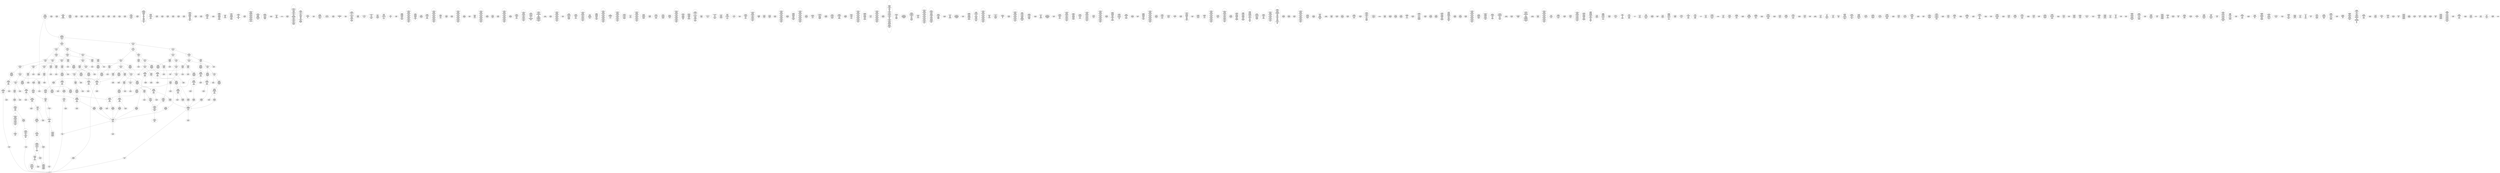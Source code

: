 /* Generated by GvGen v.1.0 (https://www.github.com/stricaud/gvgen) */

digraph G {
compound=true;
   node1 [label="[anywhere]"];
   node2 [label="# 0x0
PUSHX Data
PUSHX Data
MSTORE
PUSHX LogicData
CALLDATASIZE
LT
PUSHX Data
JUMPI
"];
   node3 [label="# 0xd
PUSHX Data
CALLDATALOAD
PUSHX BitData
SHR
PUSHX LogicData
GT
PUSHX Data
JUMPI
"];
   node4 [label="# 0x1e
PUSHX LogicData
GT
PUSHX Data
JUMPI
"];
   node5 [label="# 0x29
PUSHX LogicData
GT
PUSHX Data
JUMPI
"];
   node6 [label="# 0x34
PUSHX LogicData
EQ
PUSHX Data
JUMPI
"];
   node7 [label="# 0x3f
PUSHX LogicData
EQ
PUSHX Data
JUMPI
"];
   node8 [label="# 0x4a
PUSHX LogicData
EQ
PUSHX Data
JUMPI
"];
   node9 [label="# 0x55
PUSHX LogicData
EQ
PUSHX Data
JUMPI
"];
   node10 [label="# 0x60
PUSHX Data
REVERT
"];
   node11 [label="# 0x64
JUMPDEST
PUSHX LogicData
EQ
PUSHX Data
JUMPI
"];
   node12 [label="# 0x70
PUSHX LogicData
EQ
PUSHX Data
JUMPI
"];
   node13 [label="# 0x7b
PUSHX LogicData
EQ
PUSHX Data
JUMPI
"];
   node14 [label="# 0x86
PUSHX LogicData
EQ
PUSHX Data
JUMPI
"];
   node15 [label="# 0x91
PUSHX Data
REVERT
"];
   node16 [label="# 0x95
JUMPDEST
PUSHX LogicData
GT
PUSHX Data
JUMPI
"];
   node17 [label="# 0xa1
PUSHX LogicData
EQ
PUSHX Data
JUMPI
"];
   node18 [label="# 0xac
PUSHX LogicData
EQ
PUSHX Data
JUMPI
"];
   node19 [label="# 0xb7
PUSHX LogicData
EQ
PUSHX Data
JUMPI
"];
   node20 [label="# 0xc2
PUSHX LogicData
EQ
PUSHX Data
JUMPI
"];
   node21 [label="# 0xcd
PUSHX Data
REVERT
"];
   node22 [label="# 0xd1
JUMPDEST
PUSHX LogicData
EQ
PUSHX Data
JUMPI
"];
   node23 [label="# 0xdd
PUSHX LogicData
EQ
PUSHX Data
JUMPI
"];
   node24 [label="# 0xe8
PUSHX LogicData
EQ
PUSHX Data
JUMPI
"];
   node25 [label="# 0xf3
PUSHX Data
REVERT
"];
   node26 [label="# 0xf7
JUMPDEST
PUSHX LogicData
GT
PUSHX Data
JUMPI
"];
   node27 [label="# 0x103
PUSHX LogicData
GT
PUSHX Data
JUMPI
"];
   node28 [label="# 0x10e
PUSHX LogicData
EQ
PUSHX Data
JUMPI
"];
   node29 [label="# 0x119
PUSHX LogicData
EQ
PUSHX Data
JUMPI
"];
   node30 [label="# 0x124
PUSHX LogicData
EQ
PUSHX Data
JUMPI
"];
   node31 [label="# 0x12f
PUSHX LogicData
EQ
PUSHX Data
JUMPI
"];
   node32 [label="# 0x13a
PUSHX Data
REVERT
"];
   node33 [label="# 0x13e
JUMPDEST
PUSHX LogicData
EQ
PUSHX Data
JUMPI
"];
   node34 [label="# 0x14a
PUSHX LogicData
EQ
PUSHX Data
JUMPI
"];
   node35 [label="# 0x155
PUSHX LogicData
EQ
PUSHX Data
JUMPI
"];
   node36 [label="# 0x160
PUSHX Data
REVERT
"];
   node37 [label="# 0x164
JUMPDEST
PUSHX LogicData
GT
PUSHX Data
JUMPI
"];
   node38 [label="# 0x170
PUSHX LogicData
EQ
PUSHX Data
JUMPI
"];
   node39 [label="# 0x17b
PUSHX LogicData
EQ
PUSHX Data
JUMPI
"];
   node40 [label="# 0x186
PUSHX LogicData
EQ
PUSHX Data
JUMPI
"];
   node41 [label="# 0x191
PUSHX LogicData
EQ
PUSHX Data
JUMPI
"];
   node42 [label="# 0x19c
PUSHX Data
REVERT
"];
   node43 [label="# 0x1a0
JUMPDEST
PUSHX LogicData
EQ
PUSHX Data
JUMPI
"];
   node44 [label="# 0x1ab
PUSHX LogicData
EQ
PUSHX Data
JUMPI
"];
   node45 [label="# 0x1b6
PUSHX LogicData
EQ
PUSHX Data
JUMPI
"];
   node46 [label="# 0x1c1
JUMPDEST
PUSHX Data
REVERT
"];
   node47 [label="# 0x1c6
JUMPDEST
CALLVALUE
ISZERO
PUSHX Data
JUMPI
"];
   node48 [label="# 0x1ce
PUSHX Data
REVERT
"];
   node49 [label="# 0x1d2
JUMPDEST
PUSHX Data
PUSHX Data
CALLDATASIZE
PUSHX Data
PUSHX Data
JUMP
"];
   node50 [label="# 0x1e1
JUMPDEST
PUSHX Data
JUMP
"];
   node51 [label="# 0x1e6
JUMPDEST
STOP
"];
   node52 [label="# 0x1e8
JUMPDEST
CALLVALUE
ISZERO
PUSHX Data
JUMPI
"];
   node53 [label="# 0x1f0
PUSHX Data
REVERT
"];
   node54 [label="# 0x1f4
JUMPDEST
PUSHX Data
PUSHX Data
CALLDATASIZE
PUSHX Data
PUSHX Data
JUMP
"];
   node55 [label="# 0x203
JUMPDEST
PUSHX Data
JUMP
"];
   node56 [label="# 0x208
JUMPDEST
PUSHX MemData
MLOAD
ISZERO
ISZERO
MSTORE
PUSHX ArithData
ADD
"];
   node57 [label="# 0x214
JUMPDEST
PUSHX MemData
MLOAD
SUB
RETURN
"];
   node58 [label="# 0x21d
JUMPDEST
CALLVALUE
ISZERO
PUSHX Data
JUMPI
"];
   node59 [label="# 0x225
PUSHX Data
REVERT
"];
   node60 [label="# 0x229
JUMPDEST
PUSHX Data
PUSHX Data
JUMP
"];
   node61 [label="# 0x232
JUMPDEST
PUSHX MemData
MLOAD
PUSHX Data
PUSHX Data
JUMP
"];
   node62 [label="# 0x23f
JUMPDEST
CALLVALUE
ISZERO
PUSHX Data
JUMPI
"];
   node63 [label="# 0x247
PUSHX Data
REVERT
"];
   node64 [label="# 0x24b
JUMPDEST
PUSHX Data
PUSHX Data
CALLDATASIZE
PUSHX Data
PUSHX Data
JUMP
"];
   node65 [label="# 0x25a
JUMPDEST
PUSHX Data
JUMP
"];
   node66 [label="# 0x25f
JUMPDEST
PUSHX MemData
MLOAD
PUSHX BitData
AND
MSTORE
PUSHX ArithData
ADD
PUSHX Data
JUMP
"];
   node67 [label="# 0x284
JUMPDEST
CALLVALUE
ISZERO
PUSHX Data
JUMPI
"];
   node68 [label="# 0x28c
PUSHX Data
REVERT
"];
   node69 [label="# 0x290
JUMPDEST
PUSHX Data
PUSHX Data
CALLDATASIZE
PUSHX Data
PUSHX Data
JUMP
"];
   node70 [label="# 0x29f
JUMPDEST
PUSHX Data
JUMP
"];
   node71 [label="# 0x2a4
JUMPDEST
CALLVALUE
ISZERO
PUSHX Data
JUMPI
"];
   node72 [label="# 0x2ac
PUSHX Data
REVERT
"];
   node73 [label="# 0x2b0
JUMPDEST
PUSHX Data
PUSHX Data
CALLDATASIZE
PUSHX Data
PUSHX Data
JUMP
"];
   node74 [label="# 0x2bf
JUMPDEST
PUSHX Data
JUMP
"];
   node75 [label="# 0x2c4
JUMPDEST
CALLVALUE
ISZERO
PUSHX Data
JUMPI
"];
   node76 [label="# 0x2cc
PUSHX Data
REVERT
"];
   node77 [label="# 0x2d0
JUMPDEST
PUSHX Data
PUSHX Data
CALLDATASIZE
PUSHX Data
PUSHX Data
JUMP
"];
   node78 [label="# 0x2df
JUMPDEST
PUSHX Data
JUMP
"];
   node79 [label="# 0x2e4
JUMPDEST
CALLVALUE
ISZERO
PUSHX Data
JUMPI
"];
   node80 [label="# 0x2ec
PUSHX Data
REVERT
"];
   node81 [label="# 0x2f0
JUMPDEST
PUSHX Data
PUSHX Data
CALLDATASIZE
PUSHX Data
PUSHX Data
JUMP
"];
   node82 [label="# 0x2ff
JUMPDEST
PUSHX Data
JUMP
"];
   node83 [label="# 0x304
JUMPDEST
CALLVALUE
ISZERO
PUSHX Data
JUMPI
"];
   node84 [label="# 0x30c
PUSHX Data
REVERT
"];
   node85 [label="# 0x310
JUMPDEST
PUSHX Data
PUSHX Data
CALLDATASIZE
PUSHX Data
PUSHX Data
JUMP
"];
   node86 [label="# 0x31f
JUMPDEST
PUSHX Data
JUMP
"];
   node87 [label="# 0x324
JUMPDEST
CALLVALUE
ISZERO
PUSHX Data
JUMPI
"];
   node88 [label="# 0x32c
PUSHX Data
REVERT
"];
   node89 [label="# 0x330
JUMPDEST
PUSHX Data
PUSHX Data
CALLDATASIZE
PUSHX Data
PUSHX Data
JUMP
"];
   node90 [label="# 0x33f
JUMPDEST
PUSHX Data
JUMP
"];
   node91 [label="# 0x344
JUMPDEST
CALLVALUE
ISZERO
PUSHX Data
JUMPI
"];
   node92 [label="# 0x34c
PUSHX Data
REVERT
"];
   node93 [label="# 0x350
JUMPDEST
PUSHX Data
PUSHX Data
CALLDATASIZE
PUSHX Data
PUSHX Data
JUMP
"];
   node94 [label="# 0x35f
JUMPDEST
PUSHX Data
JUMP
"];
   node95 [label="# 0x364
JUMPDEST
PUSHX Data
PUSHX Data
CALLDATASIZE
PUSHX Data
PUSHX Data
JUMP
"];
   node96 [label="# 0x372
JUMPDEST
PUSHX Data
JUMP
"];
   node97 [label="# 0x377
JUMPDEST
CALLVALUE
ISZERO
PUSHX Data
JUMPI
"];
   node98 [label="# 0x37f
PUSHX Data
REVERT
"];
   node99 [label="# 0x383
JUMPDEST
PUSHX Data
PUSHX Data
CALLDATASIZE
PUSHX Data
PUSHX Data
JUMP
"];
   node100 [label="# 0x392
JUMPDEST
PUSHX Data
JUMP
"];
   node101 [label="# 0x397
JUMPDEST
PUSHX MemData
MLOAD
MSTORE
PUSHX ArithData
ADD
PUSHX Data
JUMP
"];
   node102 [label="# 0x3a5
JUMPDEST
CALLVALUE
ISZERO
PUSHX Data
JUMPI
"];
   node103 [label="# 0x3ad
PUSHX Data
REVERT
"];
   node104 [label="# 0x3b1
JUMPDEST
PUSHX Data
PUSHX Data
JUMP
"];
   node105 [label="# 0x3ba
JUMPDEST
CALLVALUE
ISZERO
PUSHX Data
JUMPI
"];
   node106 [label="# 0x3c2
PUSHX Data
REVERT
"];
   node107 [label="# 0x3c6
JUMPDEST
PUSHX Data
PUSHX Data
CALLDATASIZE
PUSHX Data
PUSHX Data
JUMP
"];
   node108 [label="# 0x3d5
JUMPDEST
PUSHX Data
JUMP
"];
   node109 [label="# 0x3da
JUMPDEST
CALLVALUE
ISZERO
PUSHX Data
JUMPI
"];
   node110 [label="# 0x3e2
PUSHX Data
REVERT
"];
   node111 [label="# 0x3e6
JUMPDEST
PUSHX StorData
SLOAD
PUSHX BitData
AND
PUSHX Data
JUMP
"];
   node112 [label="# 0x405
JUMPDEST
CALLVALUE
ISZERO
PUSHX Data
JUMPI
"];
   node113 [label="# 0x40d
PUSHX Data
REVERT
"];
   node114 [label="# 0x411
JUMPDEST
PUSHX Data
PUSHX Data
CALLDATASIZE
PUSHX Data
PUSHX Data
JUMP
"];
   node115 [label="# 0x420
JUMPDEST
PUSHX Data
PUSHX ArithData
MSTORE
PUSHX Data
MSTORE
PUSHX Data
SHA3
MLOAD
ADD
ADD
MLOAD
MSTORE
ADD
ADD
SHA3
MSTORE
MSTORE
MSTORE
SHA3
SLOAD
PUSHX ArithData
ADD
SLOAD
JUMP
"];
   node116 [label="# 0x45b
JUMPDEST
PUSHX Data
MLOAD
MSTORE
PUSHX ArithData
ADD
MSTORE
ADD
PUSHX Data
JUMP
"];
   node117 [label="# 0x470
JUMPDEST
CALLVALUE
ISZERO
PUSHX Data
JUMPI
"];
   node118 [label="# 0x478
PUSHX Data
REVERT
"];
   node119 [label="# 0x47c
JUMPDEST
PUSHX Data
PUSHX Data
CALLDATASIZE
PUSHX Data
PUSHX Data
JUMP
"];
   node120 [label="# 0x48b
JUMPDEST
PUSHX Data
JUMP
"];
   node121 [label="# 0x490
JUMPDEST
CALLVALUE
ISZERO
PUSHX Data
JUMPI
"];
   node122 [label="# 0x498
PUSHX Data
REVERT
"];
   node123 [label="# 0x49c
JUMPDEST
PUSHX Data
PUSHX Data
JUMP
"];
   node124 [label="# 0x4a5
JUMPDEST
CALLVALUE
ISZERO
PUSHX Data
JUMPI
"];
   node125 [label="# 0x4ad
PUSHX Data
REVERT
"];
   node126 [label="# 0x4b1
JUMPDEST
PUSHX Data
PUSHX Data
CALLDATASIZE
PUSHX Data
PUSHX Data
JUMP
"];
   node127 [label="# 0x4c0
JUMPDEST
PUSHX Data
JUMP
"];
   node128 [label="# 0x4c5
JUMPDEST
CALLVALUE
ISZERO
PUSHX Data
JUMPI
"];
   node129 [label="# 0x4cd
PUSHX Data
REVERT
"];
   node130 [label="# 0x4d1
JUMPDEST
PUSHX StorData
SLOAD
PUSHX Data
PUSHX BitData
AND
JUMP
"];
   node131 [label="# 0x4f2
JUMPDEST
CALLVALUE
ISZERO
PUSHX Data
JUMPI
"];
   node132 [label="# 0x4fa
PUSHX Data
REVERT
"];
   node133 [label="# 0x4fe
JUMPDEST
PUSHX Data
PUSHX Data
CALLDATASIZE
PUSHX Data
PUSHX Data
JUMP
"];
   node134 [label="# 0x50d
JUMPDEST
PUSHX Data
JUMP
"];
   node135 [label="# 0x512
JUMPDEST
CALLVALUE
ISZERO
PUSHX Data
JUMPI
"];
   node136 [label="# 0x51a
PUSHX Data
REVERT
"];
   node137 [label="# 0x51e
JUMPDEST
PUSHX Data
PUSHX Data
CALLDATASIZE
PUSHX Data
PUSHX Data
JUMP
"];
   node138 [label="# 0x52d
JUMPDEST
PUSHX Data
JUMP
"];
   node139 [label="# 0x532
JUMPDEST
PUSHX Data
PUSHX Data
CALLDATASIZE
PUSHX Data
PUSHX Data
JUMP
"];
   node140 [label="# 0x540
JUMPDEST
PUSHX Data
JUMP
"];
   node141 [label="# 0x545
JUMPDEST
PUSHX Data
PUSHX Data
CALLDATASIZE
PUSHX Data
PUSHX Data
JUMP
"];
   node142 [label="# 0x553
JUMPDEST
PUSHX Data
JUMP
"];
   node143 [label="# 0x558
JUMPDEST
CALLVALUE
ISZERO
PUSHX Data
JUMPI
"];
   node144 [label="# 0x560
PUSHX Data
REVERT
"];
   node145 [label="# 0x564
JUMPDEST
PUSHX Data
PUSHX Data
CALLDATASIZE
PUSHX Data
PUSHX Data
JUMP
"];
   node146 [label="# 0x573
JUMPDEST
PUSHX BitData
AND
PUSHX Data
MSTORE
PUSHX Data
PUSHX Data
MSTORE
PUSHX Data
SHA3
AND
MSTORE
MSTORE
SHA3
SLOAD
PUSHX BitData
AND
JUMP
"];
   node147 [label="# 0x5ae
JUMPDEST
CALLVALUE
ISZERO
PUSHX Data
JUMPI
"];
   node148 [label="# 0x5b6
PUSHX Data
REVERT
"];
   node149 [label="# 0x5ba
JUMPDEST
PUSHX Data
PUSHX Data
CALLDATASIZE
PUSHX Data
PUSHX Data
JUMP
"];
   node150 [label="# 0x5c9
JUMPDEST
PUSHX Data
JUMP
"];
   node151 [label="# 0x5ce
JUMPDEST
CALLVALUE
ISZERO
PUSHX Data
JUMPI
"];
   node152 [label="# 0x5d6
PUSHX Data
REVERT
"];
   node153 [label="# 0x5da
JUMPDEST
PUSHX Data
PUSHX Data
CALLDATASIZE
PUSHX Data
PUSHX Data
JUMP
"];
   node154 [label="# 0x5e9
JUMPDEST
PUSHX Data
JUMP
"];
   node155 [label="# 0x5ee
JUMPDEST
PUSHX StorData
SLOAD
PUSHX BitData
AND
CALLER
EQ
PUSHX Data
JUMPI
"];
   node156 [label="# 0x60e
PUSHX Data
REVERT
"];
   node157 [label="# 0x612
JUMPDEST
PUSHX BitData
AND
PUSHX Data
MSTORE
PUSHX Data
PUSHX Data
MSTORE
PUSHX Data
SHA3
SLOAD
PUSHX Data
PUSHX Data
JUMP
"];
   node158 [label="# 0x630
JUMPDEST
MLOAD
EQ
ISZERO
PUSHX Data
JUMPI
"];
   node159 [label="# 0x63c
PUSHX BitData
AND
PUSHX Data
MSTORE
PUSHX Data
PUSHX Data
MSTORE
PUSHX MemData
SHA3
MLOAD
PUSHX Data
PUSHX Data
JUMP
"];
   node160 [label="# 0x65d
JUMPDEST
PUSHX MemData
MLOAD
SUB
SHA3
MLOAD
PUSHX ArithData
ADD
SHA3
EQ
"];
   node161 [label="# 0x66f
JUMPDEST
PUSHX Data
JUMPI
"];
   node162 [label="# 0x674
PUSHX MemData
MLOAD
PUSHX Data
MSTORE
PUSHX Data
PUSHX ArithData
ADD
MSTORE
PUSHX Data
PUSHX ArithData
ADD
MSTORE
PUSHX Data
PUSHX ArithData
ADD
MSTORE
PUSHX Data
PUSHX ArithData
ADD
MSTORE
PUSHX ArithData
ADD
"];
   node163 [label="# 0x6f7
JUMPDEST
PUSHX MemData
MLOAD
SUB
REVERT
"];
   node164 [label="# 0x700
JUMPDEST
PUSHX MemData
MLOAD
PUSHX Data
MSTORE
ADDRESS
PUSHX Data
PUSHX Data
PUSHX ArithData
ADD
PUSHX Data
JUMP
"];
   node165 [label="# 0x742
JUMPDEST
PUSHX Data
PUSHX MemData
MLOAD
SUB
PUSHX Data
EXTCODESIZE
ISZERO
ISZERO
PUSHX Data
JUMPI
"];
   node166 [label="# 0x758
PUSHX Data
REVERT
"];
   node167 [label="# 0x75c
JUMPDEST
GAS
CALL
ISZERO
PUSHX Data
JUMPI
"];
   node168 [label="# 0x76a
PUSHX Data
"];
   node169 [label="# 0x76d
JUMPDEST
PUSHX Data
JUMPI
"];
   node170 [label="# 0x772
PUSHX MemData
MLOAD
PUSHX ArithData
ADD
PUSHX Data
MSTORE
MLOAD
MSTORE
PUSHX ArithData
ADD
MLOAD
PUSHX ArithData
ADD
SHA3
MSTORE
PUSHX Data
PUSHX ArithData
PUSHX BitData
AND
PUSHX BitData
AND
MSTORE
PUSHX ArithData
ADD
MSTORE
PUSHX ArithData
ADD
PUSHX Data
SHA3
PUSHX MemData
MLOAD
PUSHX Data
PUSHX Data
JUMP
"];
   node171 [label="# 0x7b7
JUMPDEST
MSTORE
PUSHX MemData
MLOAD
SUB
PUSHX ArithData
ADD
SHA3
PUSHX BitData
AND
PUSHX Data
MSTORE
MSTORE
SHA3
MLOAD
SSTORE
ADD
MLOAD
PUSHX ArithData
ADD
SSTORE
PUSHX Data
PUSHX Data
PUSHX Data
JUMP
"];
   node172 [label="# 0x823
JUMPDEST
PUSHX MemData
MLOAD
SUB
LOGX
"];
   node173 [label="# 0x82c
JUMPDEST
JUMP
"];
   node174 [label="# 0x832
JUMPDEST
PUSHX Data
PUSHX BitData
AND
PUSHX LogicData
EQ
PUSHX Data
JUMPI
"];
   node175 [label="# 0x87f
PUSHX BitData
AND
PUSHX LogicData
EQ
"];
   node176 [label="# 0x8c5
JUMPDEST
PUSHX Data
JUMPI
"];
   node177 [label="# 0x8cb
PUSHX LogicData
PUSHX BitData
AND
EQ
"];
   node178 [label="# 0x911
JUMPDEST
JUMP
"];
   node179 [label="# 0x917
JUMPDEST
PUSHX Data
PUSHX StorData
SLOAD
PUSHX Data
PUSHX Data
JUMP
"];
   node180 [label="# 0x926
JUMPDEST
PUSHX ArithData
ADD
PUSHX ArithData
DIV
MUL
PUSHX ArithData
ADD
PUSHX MemData
MLOAD
ADD
PUSHX Data
MSTORE
MSTORE
PUSHX ArithData
ADD
SLOAD
PUSHX Data
PUSHX Data
JUMP
"];
   node181 [label="# 0x952
JUMPDEST
ISZERO
PUSHX Data
JUMPI
"];
   node182 [label="# 0x959
PUSHX LogicData
LT
PUSHX Data
JUMPI
"];
   node183 [label="# 0x961
PUSHX ArithData
SLOAD
DIV
MUL
MSTORE
PUSHX ArithData
ADD
PUSHX Data
JUMP
"];
   node184 [label="# 0x974
JUMPDEST
ADD
PUSHX Data
MSTORE
PUSHX Data
PUSHX Data
SHA3
"];
   node185 [label="# 0x982
JUMPDEST
SLOAD
MSTORE
PUSHX ArithData
ADD
PUSHX ArithData
ADD
GT
PUSHX Data
JUMPI
"];
   node186 [label="# 0x996
SUB
PUSHX BitData
AND
ADD
"];
   node187 [label="# 0x99f
JUMPDEST
JUMP
"];
   node188 [label="# 0x9a9
JUMPDEST
PUSHX Data
MSTORE
PUSHX Data
PUSHX Data
MSTORE
PUSHX Data
SHA3
SLOAD
PUSHX BitData
AND
PUSHX Data
JUMPI
"];
   node189 [label="# 0x9d3
PUSHX MemData
MLOAD
PUSHX Data
MSTORE
PUSHX Data
PUSHX ArithData
ADD
MSTORE
PUSHX Data
PUSHX ArithData
ADD
MSTORE
PUSHX Data
PUSHX ArithData
ADD
MSTORE
PUSHX Data
PUSHX ArithData
ADD
MSTORE
PUSHX ArithData
ADD
PUSHX Data
JUMP
"];
   node190 [label="# 0xa5a
JUMPDEST
PUSHX Data
MSTORE
PUSHX Data
PUSHX Data
MSTORE
PUSHX Data
SHA3
SLOAD
PUSHX BitData
AND
JUMP
"];
   node191 [label="# 0xa83
JUMPDEST
PUSHX Data
PUSHX Data
PUSHX Data
JUMP
"];
   node192 [label="# 0xa8e
JUMPDEST
PUSHX BitData
AND
PUSHX BitData
AND
EQ
ISZERO
PUSHX Data
JUMPI
"];
   node193 [label="# 0xac5
PUSHX MemData
MLOAD
PUSHX Data
MSTORE
PUSHX Data
PUSHX ArithData
ADD
MSTORE
PUSHX Data
PUSHX ArithData
ADD
MSTORE
PUSHX Data
PUSHX ArithData
ADD
MSTORE
PUSHX Data
PUSHX ArithData
ADD
MSTORE
PUSHX ArithData
ADD
PUSHX Data
JUMP
"];
   node194 [label="# 0xb4c
JUMPDEST
CALLER
PUSHX BitData
AND
EQ
PUSHX Data
JUMPI
"];
   node195 [label="# 0xb6b
PUSHX Data
CALLER
PUSHX Data
JUMP
"];
   node196 [label="# 0xb75
JUMPDEST
PUSHX Data
JUMPI
"];
   node197 [label="# 0xb7a
PUSHX MemData
MLOAD
PUSHX Data
MSTORE
PUSHX Data
PUSHX ArithData
ADD
MSTORE
PUSHX Data
PUSHX ArithData
ADD
MSTORE
PUSHX Data
PUSHX ArithData
ADD
MSTORE
PUSHX Data
PUSHX ArithData
ADD
MSTORE
PUSHX ArithData
ADD
PUSHX Data
JUMP
"];
   node198 [label="# 0xc01
JUMPDEST
PUSHX Data
PUSHX Data
JUMP
"];
   node199 [label="# 0xc0b
JUMPDEST
JUMP
"];
   node200 [label="# 0xc10
JUMPDEST
CALLER
ADDRESS
EQ
PUSHX Data
JUMPI
"];
   node201 [label="# 0xc18
PUSHX MemData
MLOAD
PUSHX Data
MSTORE
PUSHX Data
PUSHX ArithData
ADD
MSTORE
PUSHX Data
PUSHX ArithData
ADD
MSTORE
PUSHX Data
PUSHX ArithData
ADD
MSTORE
PUSHX Data
PUSHX ArithData
ADD
MSTORE
PUSHX ArithData
ADD
PUSHX Data
JUMP
"];
   node202 [label="# 0xc9f
JUMPDEST
PUSHX Data
PUSHX Data
JUMP
"];
   node203 [label="# 0xcab
JUMPDEST
PUSHX Data
CALLER
PUSHX Data
JUMP
"];
   node204 [label="# 0xcb5
JUMPDEST
PUSHX Data
JUMPI
"];
   node205 [label="# 0xcba
PUSHX MemData
MLOAD
PUSHX Data
MSTORE
PUSHX Data
PUSHX ArithData
ADD
MSTORE
PUSHX Data
PUSHX ArithData
ADD
MSTORE
PUSHX Data
PUSHX ArithData
ADD
MSTORE
PUSHX Data
PUSHX ArithData
ADD
MSTORE
PUSHX ArithData
ADD
PUSHX Data
JUMP
"];
   node206 [label="# 0xd41
JUMPDEST
PUSHX Data
PUSHX Data
JUMP
"];
   node207 [label="# 0xd4c
JUMPDEST
PUSHX StorData
SLOAD
PUSHX BitData
AND
CALLER
EQ
PUSHX Data
JUMPI
"];
   node208 [label="# 0xd6c
PUSHX MemData
MLOAD
PUSHX Data
MSTORE
PUSHX Data
PUSHX ArithData
ADD
MSTORE
PUSHX ArithData
ADD
MSTORE
PUSHX Data
PUSHX ArithData
ADD
MSTORE
PUSHX ArithData
ADD
PUSHX Data
JUMP
"];
   node209 [label="# 0xdcd
JUMPDEST
PUSHX StorData
SLOAD
PUSHX MemData
MLOAD
PUSHX Data
PUSHX BitData
AND
GAS
CALL
RETURNDATASIZE
PUSHX LogicData
EQ
PUSHX Data
JUMPI
"];
   node210 [label="# 0xe06
PUSHX MemData
MLOAD
PUSHX BitData
NOT
PUSHX ArithData
RETURNDATASIZE
ADD
AND
ADD
PUSHX Data
MSTORE
RETURNDATASIZE
MSTORE
RETURNDATASIZE
PUSHX Data
PUSHX ArithData
ADD
RETURNDATACOPY
PUSHX Data
JUMP
"];
   node211 [label="# 0xe27
JUMPDEST
PUSHX Data
"];
   node212 [label="# 0xe2c
JUMPDEST
PUSHX Data
JUMPI
"];
   node213 [label="# 0xe36
PUSHX MemData
MLOAD
PUSHX Data
MSTORE
PUSHX Data
PUSHX ArithData
ADD
MSTORE
PUSHX Data
PUSHX ArithData
ADD
MSTORE
PUSHX Data
PUSHX ArithData
ADD
MSTORE
PUSHX ArithData
ADD
PUSHX Data
JUMP
"];
   node214 [label="# 0xe97
JUMPDEST
JUMP
"];
   node215 [label="# 0xe9b
JUMPDEST
PUSHX Data
PUSHX MemData
MLOAD
PUSHX ArithData
ADD
PUSHX Data
MSTORE
PUSHX Data
MSTORE
PUSHX Data
JUMP
"];
   node216 [label="# 0xeb6
JUMPDEST
PUSHX StorData
SLOAD
PUSHX BitData
AND
CALLER
EQ
PUSHX Data
JUMPI
"];
   node217 [label="# 0xed6
PUSHX MemData
MLOAD
PUSHX Data
MSTORE
PUSHX Data
PUSHX ArithData
ADD
MSTORE
PUSHX ArithData
ADD
MSTORE
PUSHX Data
PUSHX ArithData
ADD
MSTORE
PUSHX ArithData
ADD
PUSHX Data
JUMP
"];
   node218 [label="# 0xf37
JUMPDEST
MLOAD
PUSHX Data
PUSHX Data
PUSHX ArithData
ADD
PUSHX Data
JUMP
"];
   node219 [label="# 0xf4a
JUMPDEST
PUSHX Data
MSTORE
PUSHX Data
PUSHX Data
MSTORE
PUSHX Data
SHA3
SLOAD
PUSHX BitData
AND
PUSHX Data
JUMPI
"];
   node220 [label="# 0xf75
PUSHX MemData
MLOAD
PUSHX Data
MSTORE
PUSHX Data
PUSHX ArithData
ADD
MSTORE
PUSHX Data
PUSHX ArithData
ADD
MSTORE
PUSHX Data
PUSHX ArithData
ADD
MSTORE
PUSHX Data
PUSHX ArithData
ADD
MSTORE
PUSHX ArithData
ADD
PUSHX Data
JUMP
"];
   node221 [label="# 0xffc
JUMPDEST
PUSHX LogicData
PUSHX BitData
AND
LT
PUSHX Data
JUMPI
"];
   node222 [label="# 0x1008
PUSHX MemData
MLOAD
PUSHX Data
MSTORE
PUSHX Data
PUSHX ArithData
ADD
MSTORE
PUSHX Data
PUSHX ArithData
ADD
MSTORE
PUSHX Data
PUSHX ArithData
ADD
MSTORE
PUSHX ArithData
ADD
PUSHX Data
JUMP
"];
   node223 [label="# 0x1069
JUMPDEST
PUSHX StorData
SLOAD
PUSHX BitData
AND
PUSHX StorData
SLOAD
PUSHX Data
PUSHX Data
JUMP
"];
   node224 [label="# 0x107d
JUMPDEST
GT
ISZERO
PUSHX Data
JUMPI
"];
   node225 [label="# 0x1084
PUSHX MemData
MLOAD
PUSHX Data
MSTORE
PUSHX Data
PUSHX ArithData
ADD
MSTORE
PUSHX Data
PUSHX ArithData
ADD
MSTORE
PUSHX Data
PUSHX ArithData
ADD
MSTORE
PUSHX ArithData
ADD
PUSHX Data
JUMP
"];
   node226 [label="# 0x10e5
JUMPDEST
PUSHX Data
CALLER
PUSHX StorData
PUSHX Data
SLOAD
PUSHX Data
PUSHX Data
JUMP
"];
   node227 [label="# 0x10f8
JUMPDEST
SSTORE
PUSHX Data
JUMP
"];
   node228 [label="# 0x1102
JUMPDEST
PUSHX BitData
AND
PUSHX LogicData
EQ
ISZERO
PUSHX Data
JUMPI
"];
   node229 [label="# 0x110f
PUSHX Data
CALLER
PUSHX StorData
PUSHX Data
SLOAD
PUSHX Data
PUSHX Data
JUMP
"];
   node230 [label="# 0x1121
JUMPDEST
JUMP
"];
   node231 [label="# 0x1124
JUMPDEST
PUSHX Data
PUSHX BitData
AND
PUSHX Data
JUMPI
"];
   node232 [label="# 0x1142
PUSHX MemData
MLOAD
PUSHX Data
MSTORE
PUSHX Data
PUSHX ArithData
ADD
MSTORE
PUSHX Data
PUSHX ArithData
ADD
MSTORE
PUSHX Data
PUSHX ArithData
ADD
MSTORE
PUSHX Data
PUSHX ArithData
ADD
MSTORE
PUSHX ArithData
ADD
PUSHX Data
JUMP
"];
   node233 [label="# 0x11c9
JUMPDEST
PUSHX BitData
AND
PUSHX Data
MSTORE
PUSHX Data
PUSHX Data
MSTORE
PUSHX Data
SHA3
SLOAD
JUMP
"];
   node234 [label="# 0x11f2
JUMPDEST
PUSHX StorData
SLOAD
PUSHX BitData
AND
CALLER
EQ
PUSHX Data
JUMPI
"];
   node235 [label="# 0x1212
PUSHX MemData
MLOAD
PUSHX Data
MSTORE
PUSHX Data
PUSHX ArithData
ADD
MSTORE
PUSHX ArithData
ADD
MSTORE
PUSHX Data
PUSHX ArithData
ADD
MSTORE
PUSHX ArithData
ADD
PUSHX Data
JUMP
"];
   node236 [label="# 0x1273
JUMPDEST
PUSHX Data
PUSHX Data
PUSHX Data
JUMP
"];
   node237 [label="# 0x127d
JUMPDEST
JUMP
"];
   node238 [label="# 0x127f
JUMPDEST
PUSHX Data
PUSHX Data
MSTORE
PUSHX Data
MSTORE
PUSHX Data
SHA3
SLOAD
PUSHX Data
PUSHX Data
JUMP
"];
   node239 [label="# 0x1298
JUMPDEST
PUSHX ArithData
ADD
PUSHX ArithData
DIV
MUL
PUSHX ArithData
ADD
PUSHX MemData
MLOAD
ADD
PUSHX Data
MSTORE
MSTORE
PUSHX ArithData
ADD
SLOAD
PUSHX Data
PUSHX Data
JUMP
"];
   node240 [label="# 0x12c4
JUMPDEST
ISZERO
PUSHX Data
JUMPI
"];
   node241 [label="# 0x12cb
PUSHX LogicData
LT
PUSHX Data
JUMPI
"];
   node242 [label="# 0x12d3
PUSHX ArithData
SLOAD
DIV
MUL
MSTORE
PUSHX ArithData
ADD
PUSHX Data
JUMP
"];
   node243 [label="# 0x12e6
JUMPDEST
ADD
PUSHX Data
MSTORE
PUSHX Data
PUSHX Data
SHA3
"];
   node244 [label="# 0x12f4
JUMPDEST
SLOAD
MSTORE
PUSHX ArithData
ADD
PUSHX ArithData
ADD
GT
PUSHX Data
JUMPI
"];
   node245 [label="# 0x1308
SUB
PUSHX BitData
AND
ADD
"];
   node246 [label="# 0x1311
JUMPDEST
JUMP
"];
   node247 [label="# 0x1319
JUMPDEST
PUSHX StorData
SLOAD
PUSHX BitData
AND
CALLER
EQ
PUSHX Data
JUMPI
"];
   node248 [label="# 0x1339
PUSHX MemData
MLOAD
PUSHX Data
MSTORE
PUSHX Data
PUSHX ArithData
ADD
MSTORE
PUSHX ArithData
ADD
MSTORE
PUSHX Data
PUSHX ArithData
ADD
MSTORE
PUSHX ArithData
ADD
PUSHX Data
JUMP
"];
   node249 [label="# 0x139a
JUMPDEST
PUSHX Data
SSTORE
JUMP
"];
   node250 [label="# 0x139f
JUMPDEST
PUSHX Data
PUSHX StorData
SLOAD
PUSHX Data
PUSHX Data
JUMP
"];
   node251 [label="# 0x13ae
JUMPDEST
PUSHX Data
CALLER
PUSHX Data
JUMP
"];
   node252 [label="# 0x13b9
JUMPDEST
PUSHX Data
CALLER
PUSHX Data
JUMP
"];
   node253 [label="# 0x13c3
JUMPDEST
PUSHX Data
JUMPI
"];
   node254 [label="# 0x13c8
PUSHX MemData
MLOAD
PUSHX Data
MSTORE
PUSHX Data
PUSHX ArithData
ADD
MSTORE
PUSHX Data
PUSHX ArithData
ADD
MSTORE
PUSHX Data
PUSHX ArithData
ADD
MSTORE
PUSHX Data
PUSHX ArithData
ADD
MSTORE
PUSHX ArithData
ADD
PUSHX Data
JUMP
"];
   node255 [label="# 0x144f
JUMPDEST
PUSHX Data
PUSHX Data
JUMP
"];
   node256 [label="# 0x145b
JUMPDEST
PUSHX Data
MSTORE
PUSHX Data
PUSHX Data
MSTORE
PUSHX Data
SHA3
SLOAD
PUSHX Data
PUSHX BitData
AND
PUSHX Data
JUMPI
"];
   node257 [label="# 0x1488
PUSHX MemData
MLOAD
PUSHX Data
MSTORE
PUSHX Data
PUSHX ArithData
ADD
MSTORE
PUSHX Data
PUSHX ArithData
ADD
MSTORE
PUSHX Data
PUSHX ArithData
ADD
MSTORE
PUSHX Data
PUSHX ArithData
ADD
MSTORE
PUSHX ArithData
ADD
PUSHX Data
JUMP
"];
   node258 [label="# 0x150f
JUMPDEST
PUSHX Data
PUSHX Data
PUSHX Data
JUMP
"];
   node259 [label="# 0x1519
JUMPDEST
PUSHX LogicData
MLOAD
GT
PUSHX Data
JUMPI
"];
   node260 [label="# 0x1525
PUSHX MemData
MLOAD
PUSHX ArithData
ADD
PUSHX Data
MSTORE
PUSHX Data
MSTORE
PUSHX Data
JUMP
"];
   node261 [label="# 0x1539
JUMPDEST
PUSHX Data
PUSHX Data
JUMP
"];
   node262 [label="# 0x1543
JUMPDEST
PUSHX MemData
MLOAD
PUSHX ArithData
ADD
PUSHX Data
PUSHX Data
JUMP
"];
   node263 [label="# 0x1554
JUMPDEST
PUSHX MemData
MLOAD
PUSHX ArithData
SUB
SUB
MSTORE
PUSHX Data
MSTORE
"];
   node264 [label="# 0x1564
JUMPDEST
JUMP
"];
   node265 [label="# 0x156b
JUMPDEST
PUSHX Data
PUSHX Data
JUMP
"];
   node266 [label="# 0x1574
JUMPDEST
PUSHX BitData
AND
CALLER
PUSHX BitData
AND
EQ
PUSHX Data
JUMPI
"];
   node267 [label="# 0x15a7
PUSHX MemData
MLOAD
PUSHX Data
MSTORE
PUSHX Data
PUSHX ArithData
ADD
MSTORE
PUSHX Data
PUSHX ArithData
ADD
MSTORE
PUSHX Data
PUSHX ArithData
ADD
MSTORE
PUSHX Data
PUSHX ArithData
ADD
MSTORE
PUSHX ArithData
ADD
PUSHX Data
JUMP
"];
   node268 [label="# 0x162e
JUMPDEST
PUSHX BitData
AND
PUSHX Data
MSTORE
PUSHX Data
PUSHX Data
MSTORE
PUSHX Data
SHA3
SLOAD
PUSHX Data
PUSHX Data
JUMP
"];
   node269 [label="# 0x164c
JUMPDEST
GT
PUSHX Data
JUMPI
"];
   node270 [label="# 0x1654
PUSHX MemData
MLOAD
PUSHX Data
MSTORE
PUSHX Data
PUSHX ArithData
ADD
MSTORE
PUSHX Data
PUSHX ArithData
ADD
MSTORE
PUSHX Data
PUSHX ArithData
ADD
MSTORE
PUSHX Data
PUSHX ArithData
ADD
MSTORE
PUSHX ArithData
ADD
PUSHX Data
JUMP
"];
   node271 [label="# 0x16db
JUMPDEST
PUSHX Data
PUSHX Data
JUMP
"];
   node272 [label="# 0x16e4
JUMPDEST
PUSHX Data
MLOAD
CALLER
PUSHX ArithData
ADD
MSTORE
ADD
MSTORE
MLOAD
SUB
ADD
MSTORE
PUSHX ArithData
ADD
MSTORE
PUSHX StorData
SLOAD
PUSHX Data
PUSHX ArithData
ADD
MSTORE
PUSHX ArithData
ADD
MSTORE
MLOAD
SUB
ADD
MSTORE
PUSHX ArithData
ADD
MSTORE
PUSHX StorData
SLOAD
PUSHX Data
MSTORE
PUSHX Data
PUSHX Data
PUSHX BitData
AND
PUSHX Data
PUSHX Data
ADDRESS
PUSHX ArithData
ADD
PUSHX Data
JUMP
"];
   node273 [label="# 0x17a8
JUMPDEST
PUSHX MemData
MLOAD
SUB
GAS
STATICCALL
ISZERO
ISZERO
PUSHX Data
JUMPI
"];
   node274 [label="# 0x17bb
RETURNDATASIZE
PUSHX Data
RETURNDATACOPY
RETURNDATASIZE
PUSHX Data
REVERT
"];
   node275 [label="# 0x17c4
JUMPDEST
PUSHX MemData
MLOAD
RETURNDATASIZE
PUSHX BitData
NOT
PUSHX ArithData
ADD
AND
ADD
PUSHX Data
MSTORE
ADD
PUSHX Data
PUSHX Data
JUMP
"];
   node276 [label="# 0x17e8
JUMPDEST
CALLVALUE
LT
ISZERO
PUSHX Data
JUMPI
"];
   node277 [label="# 0x17f4
PUSHX MemData
MLOAD
PUSHX Data
MSTORE
PUSHX Data
PUSHX ArithData
ADD
MSTORE
PUSHX Data
PUSHX ArithData
ADD
MSTORE
PUSHX Data
PUSHX ArithData
ADD
MSTORE
PUSHX Data
PUSHX ArithData
ADD
MSTORE
PUSHX Data
PUSHX ArithData
ADD
MSTORE
PUSHX ArithData
ADD
PUSHX Data
JUMP
"];
   node278 [label="# 0x18a1
JUMPDEST
PUSHX StorData
SLOAD
PUSHX BitData
AND
PUSHX Data
MSTORE
PUSHX Data
PUSHX Data
MSTORE
PUSHX MemData
SHA3
MLOAD
PUSHX Data
MSTORE
PUSHX BitData
AND
PUSHX Data
CALLVALUE
PUSHX Data
CALLER
PUSHX ArithData
ADD
PUSHX Data
JUMP
"];
   node279 [label="# 0x1913
JUMPDEST
PUSHX Data
PUSHX MemData
MLOAD
SUB
EXTCODESIZE
ISZERO
ISZERO
PUSHX Data
JUMPI
"];
   node280 [label="# 0x1928
PUSHX Data
REVERT
"];
   node281 [label="# 0x192c
JUMPDEST
GAS
CALL
ISZERO
ISZERO
PUSHX Data
JUMPI
"];
   node282 [label="# 0x1937
RETURNDATASIZE
PUSHX Data
RETURNDATACOPY
RETURNDATASIZE
PUSHX Data
REVERT
"];
   node283 [label="# 0x1940
JUMPDEST
JUMP
"];
   node284 [label="# 0x194d
JUMPDEST
PUSHX BitData
AND
PUSHX Data
MSTORE
PUSHX Data
PUSHX Data
MSTORE
PUSHX MemData
SHA3
MLOAD
PUSHX Data
PUSHX Data
JUMP
"];
   node285 [label="# 0x196e
JUMPDEST
MSTORE
PUSHX MemData
MLOAD
PUSHX ArithData
SUB
ADD
SHA3
PUSHX BitData
AND
PUSHX Data
MSTORE
MSTORE
SHA3
PUSHX ArithData
ADD
SLOAD
PUSHX Data
JUMPI
"];
   node286 [label="# 0x19a0
PUSHX MemData
MLOAD
PUSHX Data
MSTORE
PUSHX Data
PUSHX ArithData
ADD
MSTORE
PUSHX Data
PUSHX ArithData
ADD
MSTORE
PUSHX Data
PUSHX ArithData
ADD
MSTORE
PUSHX Data
PUSHX ArithData
ADD
MSTORE
PUSHX ArithData
ADD
PUSHX Data
JUMP
"];
   node287 [label="# 0x1a27
JUMPDEST
SLOAD
EQ
ISZERO
PUSHX Data
JUMPI
"];
   node288 [label="# 0x1a32
PUSHX ArithData
ADD
SLOAD
PUSHX MemData
MLOAD
PUSHX Data
PUSHX Data
JUMP
"];
   node289 [label="# 0x1a47
JUMPDEST
PUSHX MemData
MLOAD
SUB
SHA3
EQ
"];
   node290 [label="# 0x1a51
JUMPDEST
PUSHX Data
JUMPI
"];
   node291 [label="# 0x1a56
PUSHX MemData
MLOAD
PUSHX Data
MSTORE
PUSHX Data
PUSHX ArithData
ADD
MSTORE
PUSHX Data
PUSHX ArithData
ADD
MSTORE
PUSHX Data
PUSHX ArithData
ADD
MSTORE
PUSHX ArithData
ADD
PUSHX Data
JUMP
"];
   node292 [label="# 0x1ab7
JUMPDEST
PUSHX Data
SSTORE
PUSHX ArithData
ADD
SSTORE
PUSHX MemData
MLOAD
PUSHX Data
MSTORE
ADDRESS
PUSHX Data
PUSHX Data
PUSHX ArithData
ADD
PUSHX Data
JUMP
"];
   node293 [label="# 0x1b05
JUMPDEST
PUSHX Data
PUSHX MemData
MLOAD
SUB
PUSHX Data
EXTCODESIZE
ISZERO
ISZERO
PUSHX Data
JUMPI
"];
   node294 [label="# 0x1b1b
PUSHX Data
REVERT
"];
   node295 [label="# 0x1b1f
JUMPDEST
GAS
CALL
ISZERO
ISZERO
PUSHX Data
JUMPI
"];
   node296 [label="# 0x1b2a
RETURNDATASIZE
PUSHX Data
RETURNDATACOPY
RETURNDATASIZE
PUSHX Data
REVERT
"];
   node297 [label="# 0x1b33
JUMPDEST
JUMP
"];
   node298 [label="# 0x1b3f
JUMPDEST
PUSHX StorData
SLOAD
PUSHX BitData
AND
CALLER
EQ
PUSHX Data
JUMPI
"];
   node299 [label="# 0x1b5f
PUSHX MemData
MLOAD
PUSHX Data
MSTORE
PUSHX Data
PUSHX ArithData
ADD
MSTORE
PUSHX ArithData
ADD
MSTORE
PUSHX Data
PUSHX ArithData
ADD
MSTORE
PUSHX ArithData
ADD
PUSHX Data
JUMP
"];
   node300 [label="# 0x1bc0
JUMPDEST
PUSHX BitData
AND
PUSHX Data
MSTORE
PUSHX Data
PUSHX Data
MSTORE
PUSHX Data
SHA3
PUSHX Data
PUSHX Data
JUMP
"];
   node301 [label="# 0x1bde
JUMPDEST
PUSHX StorData
SLOAD
PUSHX BitData
AND
CALLER
EQ
PUSHX Data
JUMPI
"];
   node302 [label="# 0x1bfe
PUSHX MemData
MLOAD
PUSHX Data
MSTORE
PUSHX Data
PUSHX ArithData
ADD
MSTORE
PUSHX ArithData
ADD
MSTORE
PUSHX Data
PUSHX ArithData
ADD
MSTORE
PUSHX ArithData
ADD
PUSHX Data
JUMP
"];
   node303 [label="# 0x1c5f
JUMPDEST
PUSHX BitData
AND
PUSHX Data
JUMPI
"];
   node304 [label="# 0x1c7b
PUSHX MemData
MLOAD
PUSHX Data
MSTORE
PUSHX Data
PUSHX ArithData
ADD
MSTORE
PUSHX Data
PUSHX ArithData
ADD
MSTORE
PUSHX Data
PUSHX ArithData
ADD
MSTORE
PUSHX Data
PUSHX ArithData
ADD
MSTORE
PUSHX ArithData
ADD
PUSHX Data
JUMP
"];
   node305 [label="# 0x1d02
JUMPDEST
PUSHX Data
PUSHX Data
JUMP
"];
   node306 [label="# 0x1d0b
JUMPDEST
PUSHX Data
MSTORE
PUSHX Data
PUSHX Data
MSTORE
PUSHX Data
SHA3
SLOAD
PUSHX BitData
AND
PUSHX BitData
AND
OR
SSTORE
PUSHX Data
PUSHX Data
JUMP
"];
   node307 [label="# 0x1d65
JUMPDEST
PUSHX BitData
AND
PUSHX Data
PUSHX MemData
MLOAD
PUSHX MemData
MLOAD
SUB
LOGX
JUMP
"];
   node308 [label="# 0x1dab
JUMPDEST
PUSHX Data
PUSHX ArithData
ADD
MLOAD
ADD
PUSHX Data
PUSHX Data
JUMP
"];
   node309 [label="# 0x1dc2
JUMPDEST
PUSHX Data
PUSHX Data
JUMP
"];
   node310 [label="# 0x1dd0
JUMPDEST
JUMP
"];
   node311 [label="# 0x1dd8
JUMPDEST
PUSHX Data
MSTORE
PUSHX Data
PUSHX Data
MSTORE
PUSHX Data
SHA3
SLOAD
PUSHX BitData
AND
PUSHX Data
JUMPI
"];
   node312 [label="# 0x1e02
PUSHX MemData
MLOAD
PUSHX Data
MSTORE
PUSHX Data
PUSHX ArithData
ADD
MSTORE
PUSHX Data
PUSHX ArithData
ADD
MSTORE
PUSHX Data
PUSHX ArithData
ADD
MSTORE
PUSHX Data
PUSHX ArithData
ADD
MSTORE
PUSHX ArithData
ADD
PUSHX Data
JUMP
"];
   node313 [label="# 0x1e89
JUMPDEST
PUSHX Data
PUSHX Data
PUSHX Data
JUMP
"];
   node314 [label="# 0x1e94
JUMPDEST
PUSHX BitData
AND
PUSHX BitData
AND
EQ
PUSHX Data
JUMPI
"];
   node315 [label="# 0x1ecb
PUSHX BitData
AND
PUSHX Data
PUSHX Data
JUMP
"];
   node316 [label="# 0x1eeb
JUMPDEST
PUSHX BitData
AND
EQ
"];
   node317 [label="# 0x1f03
JUMPDEST
PUSHX Data
JUMPI
"];
   node318 [label="# 0x1f09
PUSHX BitData
AND
PUSHX Data
MSTORE
PUSHX Data
PUSHX Data
MSTORE
PUSHX Data
SHA3
AND
MSTORE
MSTORE
SHA3
SLOAD
PUSHX BitData
AND
"];
   node319 [label="# 0x1f40
JUMPDEST
JUMP
"];
   node320 [label="# 0x1f48
JUMPDEST
PUSHX BitData
AND
PUSHX Data
PUSHX Data
JUMP
"];
   node321 [label="# 0x1f68
JUMPDEST
PUSHX BitData
AND
EQ
PUSHX Data
JUMPI
"];
   node322 [label="# 0x1f84
PUSHX MemData
MLOAD
PUSHX Data
MSTORE
PUSHX Data
PUSHX ArithData
ADD
MSTORE
PUSHX Data
PUSHX ArithData
ADD
MSTORE
PUSHX Data
PUSHX ArithData
ADD
MSTORE
PUSHX Data
PUSHX ArithData
ADD
MSTORE
PUSHX ArithData
ADD
PUSHX Data
JUMP
"];
   node323 [label="# 0x200b
JUMPDEST
PUSHX BitData
AND
PUSHX Data
JUMPI
"];
   node324 [label="# 0x2027
PUSHX MemData
MLOAD
PUSHX Data
MSTORE
PUSHX Data
PUSHX ArithData
ADD
MSTORE
PUSHX ArithData
ADD
MSTORE
PUSHX Data
PUSHX ArithData
ADD
MSTORE
PUSHX Data
PUSHX ArithData
ADD
MSTORE
PUSHX ArithData
ADD
PUSHX Data
JUMP
"];
   node325 [label="# 0x20ad
JUMPDEST
PUSHX Data
PUSHX Data
PUSHX Data
JUMP
"];
   node326 [label="# 0x20b8
JUMPDEST
PUSHX BitData
AND
PUSHX Data
MSTORE
PUSHX Data
PUSHX Data
MSTORE
PUSHX Data
SHA3
SLOAD
PUSHX Data
PUSHX Data
PUSHX Data
JUMP
"];
   node327 [label="# 0x20ee
JUMPDEST
SSTORE
PUSHX BitData
AND
PUSHX Data
MSTORE
PUSHX Data
PUSHX Data
MSTORE
PUSHX Data
SHA3
SLOAD
PUSHX Data
PUSHX Data
PUSHX Data
JUMP
"];
   node328 [label="# 0x2129
JUMPDEST
SSTORE
PUSHX Data
MSTORE
PUSHX Data
PUSHX Data
MSTORE
PUSHX MemData
SHA3
SLOAD
PUSHX BitData
AND
PUSHX BitData
AND
OR
SSTORE
MLOAD
AND
PUSHX Data
LOGX
JUMP
"];
   node329 [label="# 0x21af
JUMPDEST
PUSHX Data
PUSHX MemData
MLOAD
PUSHX ArithData
ADD
PUSHX Data
MSTORE
PUSHX Data
MSTORE
PUSHX Data
JUMP
"];
   node330 [label="# 0x21c9
JUMPDEST
PUSHX StorData
SLOAD
PUSHX BitData
AND
PUSHX BitData
AND
OR
SSTORE
PUSHX MemData
MLOAD
AND
PUSHX Data
LOGX
JUMP
"];
   node331 [label="# 0x223e
JUMPDEST
PUSHX BitData
AND
PUSHX BitData
AND
EQ
ISZERO
PUSHX Data
JUMPI
"];
   node332 [label="# 0x2273
PUSHX MemData
MLOAD
PUSHX Data
MSTORE
PUSHX Data
PUSHX ArithData
ADD
MSTORE
PUSHX Data
PUSHX ArithData
ADD
MSTORE
PUSHX Data
PUSHX ArithData
ADD
MSTORE
PUSHX ArithData
ADD
PUSHX Data
JUMP
"];
   node333 [label="# 0x22d4
JUMPDEST
PUSHX BitData
AND
PUSHX Data
MSTORE
PUSHX Data
PUSHX ArithData
MSTORE
PUSHX MemData
SHA3
AND
MSTORE
MSTORE
SHA3
SLOAD
PUSHX BitData
AND
ISZERO
ISZERO
OR
SSTORE
MLOAD
MSTORE
PUSHX Data
ADD
PUSHX MemData
MLOAD
SUB
LOGX
JUMP
"];
   node334 [label="# 0x236c
JUMPDEST
PUSHX Data
PUSHX Data
JUMP
"];
   node335 [label="# 0x2377
JUMPDEST
PUSHX Data
PUSHX Data
JUMP
"];
   node336 [label="# 0x2383
JUMPDEST
PUSHX Data
JUMPI
"];
   node337 [label="# 0x2388
PUSHX MemData
MLOAD
PUSHX Data
MSTORE
PUSHX Data
PUSHX ArithData
ADD
MSTORE
PUSHX Data
PUSHX ArithData
ADD
MSTORE
PUSHX Data
PUSHX ArithData
ADD
MSTORE
PUSHX Data
PUSHX ArithData
ADD
MSTORE
PUSHX ArithData
ADD
PUSHX Data
JUMP
"];
   node338 [label="# 0x240f
JUMPDEST
PUSHX Data
PUSHX StorData
SLOAD
PUSHX Data
PUSHX Data
JUMP
"];
   node339 [label="# 0x241e
JUMPDEST
PUSHX Data
PUSHX Data
JUMPI
"];
   node340 [label="# 0x2426
PUSHX Data
MLOAD
ADD
MSTORE
PUSHX Data
MSTORE
PUSHX Data
PUSHX ArithData
ADD
MSTORE
JUMP
"];
   node341 [label="# 0x245e
JUMPDEST
PUSHX Data
"];
   node342 [label="# 0x2462
JUMPDEST
ISZERO
PUSHX Data
JUMPI
"];
   node343 [label="# 0x2469
PUSHX Data
PUSHX Data
JUMP
"];
   node344 [label="# 0x2472
JUMPDEST
PUSHX Data
PUSHX Data
PUSHX Data
JUMP
"];
   node345 [label="# 0x2481
JUMPDEST
PUSHX Data
JUMP
"];
   node346 [label="# 0x2488
JUMPDEST
PUSHX Data
PUSHX LogicData
GT
ISZERO
PUSHX Data
JUMPI
"];
   node347 [label="# 0x249c
PUSHX Data
PUSHX Data
JUMP
"];
   node348 [label="# 0x24a3
JUMPDEST
PUSHX MemData
MLOAD
MSTORE
PUSHX ArithData
ADD
PUSHX BitData
NOT
AND
PUSHX ArithData
ADD
ADD
PUSHX Data
MSTORE
ISZERO
PUSHX Data
JUMPI
"];
   node349 [label="# 0x24c1
PUSHX ArithData
ADD
CALLDATASIZE
CALLDATACOPY
ADD
"];
   node350 [label="# 0x24cd
JUMPDEST
"];
   node351 [label="# 0x24d1
JUMPDEST
ISZERO
PUSHX Data
JUMPI
"];
   node352 [label="# 0x24d8
PUSHX Data
PUSHX Data
PUSHX Data
JUMP
"];
   node353 [label="# 0x24e2
JUMPDEST
PUSHX Data
PUSHX Data
PUSHX Data
JUMP
"];
   node354 [label="# 0x24ef
JUMPDEST
PUSHX Data
PUSHX Data
PUSHX Data
JUMP
"];
   node355 [label="# 0x24fa
JUMPDEST
PUSHX BitData
SHL
MLOAD
LT
PUSHX Data
JUMPI
"];
   node356 [label="# 0x2508
PUSHX Data
PUSHX Data
JUMP
"];
   node357 [label="# 0x250f
JUMPDEST
PUSHX ArithData
ADD
ADD
PUSHX BitData
NOT
AND
PUSHX BitData
BYTE
MSTORE8
PUSHX Data
PUSHX Data
PUSHX Data
JUMP
"];
   node358 [label="# 0x2549
JUMPDEST
PUSHX Data
JUMP
"];
   node359 [label="# 0x2550
JUMPDEST
PUSHX Data
PUSHX Data
PUSHX Data
JUMP
"];
   node360 [label="# 0x255b
JUMPDEST
PUSHX Data
PUSHX Data
PUSHX Data
JUMP
"];
   node361 [label="# 0x2568
JUMPDEST
PUSHX BitData
AND
PUSHX Data
MSTORE
PUSHX Data
PUSHX Data
MSTORE
PUSHX Data
SHA3
SLOAD
PUSHX Data
PUSHX Data
PUSHX Data
JUMP
"];
   node362 [label="# 0x259e
JUMPDEST
SSTORE
PUSHX Data
MSTORE
PUSHX Data
PUSHX Data
MSTORE
PUSHX MemData
SHA3
SLOAD
PUSHX BitData
AND
SSTORE
MLOAD
PUSHX BitData
AND
PUSHX Data
LOGX
JUMP
"];
   node363 [label="# 0x261d
JUMPDEST
PUSHX Data
PUSHX Data
JUMP
"];
   node364 [label="# 0x2627
JUMPDEST
PUSHX Data
PUSHX Data
PUSHX Data
JUMP
"];
   node365 [label="# 0x2634
JUMPDEST
PUSHX Data
JUMPI
"];
   node366 [label="# 0x2639
PUSHX MemData
MLOAD
PUSHX Data
MSTORE
PUSHX Data
PUSHX ArithData
ADD
MSTORE
PUSHX Data
PUSHX ArithData
ADD
MSTORE
PUSHX Data
PUSHX ArithData
ADD
MSTORE
PUSHX Data
PUSHX ArithData
ADD
MSTORE
PUSHX ArithData
ADD
PUSHX Data
JUMP
"];
   node367 [label="# 0x26c0
JUMPDEST
PUSHX Data
PUSHX BitData
AND
EXTCODESIZE
ISZERO
PUSHX Data
JUMPI
"];
   node368 [label="# 0x26e0
PUSHX MemData
MLOAD
PUSHX Data
MSTORE
PUSHX BitData
AND
PUSHX Data
PUSHX Data
CALLER
PUSHX ArithData
ADD
PUSHX Data
JUMP
"];
   node369 [label="# 0x2737
JUMPDEST
PUSHX Data
PUSHX MemData
MLOAD
SUB
PUSHX Data
GAS
CALL
ISZERO
PUSHX Data
JUMPI
"];
   node370 [label="# 0x2750
PUSHX MemData
MLOAD
PUSHX ArithData
RETURNDATASIZE
ADD
PUSHX BitData
AND
ADD
MSTORE
PUSHX Data
ADD
PUSHX Data
JUMP
"];
   node371 [label="# 0x278d
JUMPDEST
PUSHX Data
"];
   node372 [label="# 0x2790
JUMPDEST
PUSHX Data
JUMPI
"];
   node373 [label="# 0x2795
RETURNDATASIZE
ISZERO
PUSHX Data
JUMPI
"];
   node374 [label="# 0x279d
PUSHX MemData
MLOAD
PUSHX BitData
NOT
PUSHX ArithData
RETURNDATASIZE
ADD
AND
ADD
PUSHX Data
MSTORE
RETURNDATASIZE
MSTORE
RETURNDATASIZE
PUSHX Data
PUSHX ArithData
ADD
RETURNDATACOPY
PUSHX Data
JUMP
"];
   node375 [label="# 0x27be
JUMPDEST
PUSHX Data
"];
   node376 [label="# 0x27c3
JUMPDEST
MLOAD
PUSHX Data
JUMPI
"];
   node377 [label="# 0x27cb
PUSHX MemData
MLOAD
PUSHX Data
MSTORE
PUSHX Data
PUSHX ArithData
ADD
MSTORE
PUSHX Data
PUSHX ArithData
ADD
MSTORE
PUSHX Data
PUSHX ArithData
ADD
MSTORE
PUSHX Data
PUSHX ArithData
ADD
MSTORE
PUSHX ArithData
ADD
PUSHX Data
JUMP
"];
   node378 [label="# 0x2852
JUMPDEST
MLOAD
PUSHX ArithData
ADD
REVERT
"];
   node379 [label="# 0x285a
JUMPDEST
PUSHX BitData
AND
PUSHX LogicData
EQ
PUSHX Data
JUMP
"];
   node380 [label="# 0x28a5
JUMPDEST
PUSHX Data
JUMP
"];
   node381 [label="# 0x28b0
JUMPDEST
PUSHX BitData
AND
PUSHX Data
JUMPI
"];
   node382 [label="# 0x28cc
PUSHX MemData
MLOAD
PUSHX Data
MSTORE
PUSHX Data
PUSHX ArithData
ADD
MSTORE
PUSHX ArithData
ADD
MSTORE
PUSHX Data
PUSHX ArithData
ADD
MSTORE
PUSHX ArithData
ADD
PUSHX Data
JUMP
"];
   node383 [label="# 0x292d
JUMPDEST
PUSHX BitData
AND
PUSHX Data
MSTORE
PUSHX Data
PUSHX Data
MSTORE
PUSHX Data
SHA3
SLOAD
PUSHX Data
PUSHX Data
PUSHX Data
JUMP
"];
   node384 [label="# 0x2963
JUMPDEST
SSTORE
PUSHX Data
MSTORE
PUSHX Data
PUSHX Data
MSTORE
PUSHX MemData
SHA3
SLOAD
PUSHX BitData
AND
PUSHX BitData
AND
OR
SSTORE
MLOAD
PUSHX Data
LOGX
JUMP
"];
   node385 [label="# 0x29e6
JUMPDEST
SLOAD
PUSHX Data
PUSHX Data
JUMP
"];
   node386 [label="# 0x29f2
JUMPDEST
PUSHX Data
MSTORE
PUSHX Data
PUSHX Data
SHA3
PUSHX ArithData
ADD
PUSHX Data
DIV
ADD
PUSHX Data
JUMPI
"];
   node387 [label="# 0x2a0c
PUSHX Data
SSTORE
PUSHX Data
JUMP
"];
   node388 [label="# 0x2a14
JUMPDEST
PUSHX LogicData
LT
PUSHX Data
JUMPI
"];
   node389 [label="# 0x2a1d
MLOAD
PUSHX BitData
NOT
AND
ADD
OR
SSTORE
PUSHX Data
JUMP
"];
   node390 [label="# 0x2a2d
JUMPDEST
ADD
PUSHX ArithData
ADD
SSTORE
ISZERO
PUSHX Data
JUMPI
"];
   node391 [label="# 0x2a3c
ADD
"];
   node392 [label="# 0x2a3f
JUMPDEST
GT
ISZERO
PUSHX Data
JUMPI
"];
   node393 [label="# 0x2a48
MLOAD
SSTORE
PUSHX ArithData
ADD
PUSHX ArithData
ADD
PUSHX Data
JUMP
"];
   node394 [label="# 0x2a5a
JUMPDEST
PUSHX Data
PUSHX Data
JUMP
"];
   node395 [label="# 0x2a66
JUMPDEST
JUMP
"];
   node396 [label="# 0x2a6a
JUMPDEST
SLOAD
PUSHX Data
PUSHX Data
JUMP
"];
   node397 [label="# 0x2a76
JUMPDEST
PUSHX Data
MSTORE
PUSHX Data
PUSHX Data
SHA3
PUSHX ArithData
ADD
PUSHX Data
DIV
ADD
PUSHX Data
JUMPI
"];
   node398 [label="# 0x2a90
PUSHX Data
SSTORE
PUSHX Data
JUMP
"];
   node399 [label="# 0x2a98
JUMPDEST
PUSHX LogicData
LT
PUSHX Data
JUMPI
"];
   node400 [label="# 0x2aa1
ADD
PUSHX BitData
CALLDATALOAD
AND
OR
SSTORE
PUSHX Data
JUMP
"];
   node401 [label="# 0x2acf
JUMPDEST
ADD
PUSHX ArithData
ADD
SSTORE
ISZERO
PUSHX Data
JUMPI
"];
   node402 [label="# 0x2ade
ADD
"];
   node403 [label="# 0x2ae1
JUMPDEST
GT
ISZERO
PUSHX Data
JUMPI
"];
   node404 [label="# 0x2aea
CALLDATALOAD
SSTORE
PUSHX ArithData
ADD
PUSHX ArithData
ADD
PUSHX Data
JUMP
"];
   node405 [label="# 0x2afc
JUMPDEST
"];
   node406 [label="# 0x2afd
JUMPDEST
GT
ISZERO
PUSHX Data
JUMPI
"];
   node407 [label="# 0x2b06
PUSHX Data
SSTORE
PUSHX ArithData
ADD
PUSHX Data
JUMP
"];
   node408 [label="# 0x2b11
JUMPDEST
CALLDATALOAD
PUSHX BitData
AND
EQ
PUSHX Data
JUMPI
"];
   node409 [label="# 0x2b1f
PUSHX Data
REVERT
"];
   node410 [label="# 0x2b23
JUMPDEST
JUMP
"];
   node411 [label="# 0x2b28
JUMPDEST
PUSHX Data
PUSHX Data
MSTORE
PUSHX Data
PUSHX Data
MSTORE
PUSHX Data
PUSHX Data
REVERT
"];
   node412 [label="# 0x2b57
JUMPDEST
PUSHX Data
PUSHX LogicData
GT
ISZERO
PUSHX Data
JUMPI
"];
   node413 [label="# 0x2b6b
PUSHX Data
PUSHX Data
JUMP
"];
   node414 [label="# 0x2b72
JUMPDEST
PUSHX MemData
MLOAD
PUSHX ArithData
ADD
PUSHX BitData
AND
PUSHX ArithData
ADD
AND
ADD
GT
LT
OR
ISZERO
PUSHX Data
JUMPI
"];
   node415 [label="# 0x2bb1
PUSHX Data
PUSHX Data
JUMP
"];
   node416 [label="# 0x2bb8
JUMPDEST
PUSHX Data
MSTORE
MSTORE
ADD
GT
ISZERO
PUSHX Data
JUMPI
"];
   node417 [label="# 0x2bcd
PUSHX Data
REVERT
"];
   node418 [label="# 0x2bd1
JUMPDEST
PUSHX ArithData
ADD
CALLDATACOPY
PUSHX Data
PUSHX ArithData
ADD
ADD
MSTORE
JUMP
"];
   node419 [label="# 0x2beb
JUMPDEST
PUSHX Data
PUSHX ArithData
ADD
SLT
PUSHX Data
JUMPI
"];
   node420 [label="# 0x2bf8
PUSHX Data
REVERT
"];
   node421 [label="# 0x2bfc
JUMPDEST
PUSHX Data
CALLDATALOAD
PUSHX ArithData
ADD
PUSHX Data
JUMP
"];
   node422 [label="# 0x2c0b
JUMPDEST
CALLDATALOAD
PUSHX BitData
AND
EQ
PUSHX Data
JUMPI
"];
   node423 [label="# 0x2c1f
PUSHX Data
REVERT
"];
   node424 [label="# 0x2c23
JUMPDEST
PUSHX Data
PUSHX Data
PUSHX LogicData
SUB
SLT
ISZERO
PUSHX Data
JUMPI
"];
   node425 [label="# 0x2c35
PUSHX Data
REVERT
"];
   node426 [label="# 0x2c39
JUMPDEST
PUSHX Data
PUSHX Data
JUMP
"];
   node427 [label="# 0x2c42
JUMPDEST
PUSHX ArithData
ADD
CALLDATALOAD
PUSHX LogicData
GT
ISZERO
PUSHX Data
JUMPI
"];
   node428 [label="# 0x2c5b
PUSHX Data
REVERT
"];
   node429 [label="# 0x2c5f
JUMPDEST
PUSHX Data
ADD
PUSHX Data
JUMP
"];
   node430 [label="# 0x2c6b
JUMPDEST
PUSHX Data
PUSHX ArithData
ADD
PUSHX Data
JUMP
"];
   node431 [label="# 0x2c79
JUMPDEST
PUSHX ArithData
ADD
CALLDATALOAD
GT
ISZERO
PUSHX Data
JUMPI
"];
   node432 [label="# 0x2c8b
PUSHX Data
REVERT
"];
   node433 [label="# 0x2c8f
JUMPDEST
PUSHX Data
ADD
PUSHX Data
JUMP
"];
   node434 [label="# 0x2c9c
JUMPDEST
JUMP
"];
   node435 [label="# 0x2ca8
JUMPDEST
PUSHX BitData
AND
EQ
PUSHX Data
JUMPI
"];
   node436 [label="# 0x2cd2
PUSHX Data
REVERT
"];
   node437 [label="# 0x2cd6
JUMPDEST
PUSHX Data
PUSHX LogicData
SUB
SLT
ISZERO
PUSHX Data
JUMPI
"];
   node438 [label="# 0x2ce4
PUSHX Data
REVERT
"];
   node439 [label="# 0x2ce8
JUMPDEST
CALLDATALOAD
PUSHX Data
PUSHX Data
JUMP
"];
   node440 [label="# 0x2cf3
JUMPDEST
PUSHX Data
"];
   node441 [label="# 0x2cf6
JUMPDEST
LT
ISZERO
PUSHX Data
JUMPI
"];
   node442 [label="# 0x2cff
ADD
MLOAD
ADD
MSTORE
PUSHX ArithData
ADD
PUSHX Data
JUMP
"];
   node443 [label="# 0x2d0e
JUMPDEST
GT
ISZERO
PUSHX Data
JUMPI
"];
   node444 [label="# 0x2d17
PUSHX Data
ADD
MSTORE
JUMP
"];
   node445 [label="# 0x2d1f
JUMPDEST
PUSHX Data
MLOAD
MSTORE
PUSHX Data
PUSHX ArithData
ADD
PUSHX ArithData
ADD
PUSHX Data
JUMP
"];
   node446 [label="# 0x2d37
JUMPDEST
PUSHX ArithData
ADD
PUSHX BitData
AND
ADD
PUSHX ArithData
ADD
JUMP
"];
   node447 [label="# 0x2d69
JUMPDEST
PUSHX Data
MSTORE
PUSHX Data
PUSHX Data
PUSHX ArithData
ADD
PUSHX Data
JUMP
"];
   node448 [label="# 0x2d7c
JUMPDEST
PUSHX Data
PUSHX LogicData
SUB
SLT
ISZERO
PUSHX Data
JUMPI
"];
   node449 [label="# 0x2d8a
PUSHX Data
REVERT
"];
   node450 [label="# 0x2d8e
JUMPDEST
CALLDATALOAD
JUMP
"];
   node451 [label="# 0x2d95
JUMPDEST
PUSHX BitData
AND
EQ
PUSHX Data
JUMPI
"];
   node452 [label="# 0x2db3
PUSHX Data
REVERT
"];
   node453 [label="# 0x2db7
JUMPDEST
PUSHX Data
PUSHX LogicData
SUB
SLT
ISZERO
PUSHX Data
JUMPI
"];
   node454 [label="# 0x2dc6
PUSHX Data
REVERT
"];
   node455 [label="# 0x2dca
JUMPDEST
CALLDATALOAD
PUSHX Data
PUSHX Data
JUMP
"];
   node456 [label="# 0x2dd5
JUMPDEST
PUSHX ArithData
ADD
CALLDATALOAD
JUMP
"];
   node457 [label="# 0x2de3
JUMPDEST
PUSHX Data
PUSHX Data
PUSHX LogicData
SUB
SLT
ISZERO
PUSHX Data
JUMPI
"];
   node458 [label="# 0x2df4
PUSHX Data
REVERT
"];
   node459 [label="# 0x2df8
JUMPDEST
CALLDATALOAD
PUSHX Data
PUSHX Data
JUMP
"];
   node460 [label="# 0x2e03
JUMPDEST
PUSHX ArithData
ADD
CALLDATALOAD
PUSHX Data
PUSHX Data
JUMP
"];
   node461 [label="# 0x2e13
JUMPDEST
PUSHX ArithData
ADD
CALLDATALOAD
JUMP
"];
   node462 [label="# 0x2e24
JUMPDEST
PUSHX Data
PUSHX LogicData
SUB
SLT
ISZERO
PUSHX Data
JUMPI
"];
   node463 [label="# 0x2e32
PUSHX Data
REVERT
"];
   node464 [label="# 0x2e36
JUMPDEST
CALLDATALOAD
PUSHX LogicData
GT
ISZERO
PUSHX Data
JUMPI
"];
   node465 [label="# 0x2e49
PUSHX Data
REVERT
"];
   node466 [label="# 0x2e4d
JUMPDEST
ADD
PUSHX ArithData
ADD
SGT
PUSHX Data
JUMPI
"];
   node467 [label="# 0x2e5a
PUSHX Data
REVERT
"];
   node468 [label="# 0x2e5e
JUMPDEST
PUSHX Data
CALLDATALOAD
PUSHX ArithData
ADD
PUSHX Data
JUMP
"];
   node469 [label="# 0x2e6d
JUMPDEST
PUSHX Data
PUSHX LogicData
SUB
SLT
ISZERO
PUSHX Data
JUMPI
"];
   node470 [label="# 0x2e7b
PUSHX Data
REVERT
"];
   node471 [label="# 0x2e7f
JUMPDEST
CALLDATALOAD
PUSHX BitData
AND
EQ
PUSHX Data
JUMPI
"];
   node472 [label="# 0x2e8c
PUSHX Data
REVERT
"];
   node473 [label="# 0x2e90
JUMPDEST
PUSHX Data
PUSHX LogicData
SUB
SLT
ISZERO
PUSHX Data
JUMPI
"];
   node474 [label="# 0x2e9e
PUSHX Data
REVERT
"];
   node475 [label="# 0x2ea2
JUMPDEST
CALLDATALOAD
PUSHX Data
PUSHX Data
JUMP
"];
   node476 [label="# 0x2ead
JUMPDEST
PUSHX Data
PUSHX LogicData
SUB
SLT
ISZERO
PUSHX Data
JUMPI
"];
   node477 [label="# 0x2ebb
PUSHX Data
REVERT
"];
   node478 [label="# 0x2ebf
JUMPDEST
PUSHX Data
PUSHX Data
JUMP
"];
   node479 [label="# 0x2ec8
JUMPDEST
PUSHX Data
PUSHX Data
PUSHX LogicData
SUB
SLT
ISZERO
PUSHX Data
JUMPI
"];
   node480 [label="# 0x2ed9
PUSHX Data
REVERT
"];
   node481 [label="# 0x2edd
JUMPDEST
PUSHX Data
PUSHX Data
JUMP
"];
   node482 [label="# 0x2ee6
JUMPDEST
PUSHX ArithData
ADD
CALLDATALOAD
PUSHX LogicData
GT
ISZERO
PUSHX Data
JUMPI
"];
   node483 [label="# 0x2efe
PUSHX Data
REVERT
"];
   node484 [label="# 0x2f02
JUMPDEST
PUSHX Data
ADD
PUSHX Data
JUMP
"];
   node485 [label="# 0x2f0e
JUMPDEST
PUSHX ArithData
ADD
CALLDATALOAD
JUMP
"];
   node486 [label="# 0x2f1f
JUMPDEST
PUSHX Data
PUSHX LogicData
SUB
SLT
ISZERO
PUSHX Data
JUMPI
"];
   node487 [label="# 0x2f2e
PUSHX Data
REVERT
"];
   node488 [label="# 0x2f32
JUMPDEST
CALLDATALOAD
PUSHX Data
PUSHX Data
JUMP
"];
   node489 [label="# 0x2f3d
JUMPDEST
PUSHX ArithData
ADD
CALLDATALOAD
ISZERO
ISZERO
EQ
PUSHX Data
JUMPI
"];
   node490 [label="# 0x2f4e
PUSHX Data
REVERT
"];
   node491 [label="# 0x2f52
JUMPDEST
JUMP
"];
   node492 [label="# 0x2f5d
JUMPDEST
PUSHX Data
PUSHX Data
PUSHX LogicData
SUB
SLT
ISZERO
PUSHX Data
JUMPI
"];
   node493 [label="# 0x2f6f
PUSHX Data
REVERT
"];
   node494 [label="# 0x2f73
JUMPDEST
CALLDATALOAD
PUSHX Data
PUSHX Data
JUMP
"];
   node495 [label="# 0x2f7e
JUMPDEST
PUSHX ArithData
ADD
CALLDATALOAD
PUSHX Data
PUSHX Data
JUMP
"];
   node496 [label="# 0x2f8e
JUMPDEST
PUSHX ArithData
ADD
CALLDATALOAD
PUSHX ArithData
ADD
CALLDATALOAD
PUSHX LogicData
GT
ISZERO
PUSHX Data
JUMPI
"];
   node497 [label="# 0x2fad
PUSHX Data
REVERT
"];
   node498 [label="# 0x2fb1
JUMPDEST
PUSHX Data
ADD
PUSHX Data
JUMP
"];
   node499 [label="# 0x2fbd
JUMPDEST
PUSHX Data
PUSHX LogicData
SUB
SLT
ISZERO
PUSHX Data
JUMPI
"];
   node500 [label="# 0x2fcc
PUSHX Data
REVERT
"];
   node501 [label="# 0x2fd0
JUMPDEST
PUSHX Data
PUSHX Data
JUMP
"];
   node502 [label="# 0x2fd9
JUMPDEST
PUSHX Data
PUSHX ArithData
ADD
SLT
PUSHX Data
JUMPI
"];
   node503 [label="# 0x2fe7
PUSHX Data
REVERT
"];
   node504 [label="# 0x2feb
JUMPDEST
CALLDATALOAD
PUSHX LogicData
GT
ISZERO
PUSHX Data
JUMPI
"];
   node505 [label="# 0x2fff
PUSHX Data
REVERT
"];
   node506 [label="# 0x3003
JUMPDEST
PUSHX ArithData
ADD
PUSHX ArithData
ADD
ADD
GT
ISZERO
PUSHX Data
JUMPI
"];
   node507 [label="# 0x3017
PUSHX Data
REVERT
"];
   node508 [label="# 0x301b
JUMPDEST
JUMP
"];
   node509 [label="# 0x3022
JUMPDEST
PUSHX Data
PUSHX Data
PUSHX Data
PUSHX LogicData
SUB
SLT
ISZERO
PUSHX Data
JUMPI
"];
   node510 [label="# 0x3036
PUSHX Data
REVERT
"];
   node511 [label="# 0x303a
JUMPDEST
PUSHX Data
PUSHX Data
JUMP
"];
   node512 [label="# 0x3043
JUMPDEST
PUSHX ArithData
ADD
CALLDATALOAD
PUSHX LogicData
GT
ISZERO
PUSHX Data
JUMPI
"];
   node513 [label="# 0x305c
PUSHX Data
REVERT
"];
   node514 [label="# 0x3060
JUMPDEST
PUSHX Data
ADD
PUSHX Data
JUMP
"];
   node515 [label="# 0x306c
JUMPDEST
PUSHX Data
PUSHX ArithData
ADD
PUSHX Data
JUMP
"];
   node516 [label="# 0x307a
JUMPDEST
PUSHX ArithData
ADD
CALLDATALOAD
GT
ISZERO
PUSHX Data
JUMPI
"];
   node517 [label="# 0x308c
PUSHX Data
REVERT
"];
   node518 [label="# 0x3090
JUMPDEST
PUSHX Data
ADD
PUSHX Data
JUMP
"];
   node519 [label="# 0x309d
JUMPDEST
JUMP
"];
   node520 [label="# 0x30ae
JUMPDEST
PUSHX Data
PUSHX LogicData
SUB
SLT
ISZERO
PUSHX Data
JUMPI
"];
   node521 [label="# 0x30bd
PUSHX Data
REVERT
"];
   node522 [label="# 0x30c1
JUMPDEST
CALLDATALOAD
PUSHX Data
PUSHX Data
JUMP
"];
   node523 [label="# 0x30cc
JUMPDEST
PUSHX ArithData
ADD
CALLDATALOAD
PUSHX Data
PUSHX Data
JUMP
"];
   node524 [label="# 0x30dc
JUMPDEST
PUSHX Data
PUSHX Data
PUSHX LogicData
SUB
SLT
ISZERO
PUSHX Data
JUMPI
"];
   node525 [label="# 0x30ed
PUSHX Data
REVERT
"];
   node526 [label="# 0x30f1
JUMPDEST
PUSHX Data
PUSHX Data
JUMP
"];
   node527 [label="# 0x30fa
JUMPDEST
PUSHX ArithData
ADD
CALLDATALOAD
PUSHX LogicData
GT
ISZERO
PUSHX Data
JUMPI
"];
   node528 [label="# 0x3112
PUSHX Data
REVERT
"];
   node529 [label="# 0x3116
JUMPDEST
PUSHX Data
ADD
PUSHX Data
JUMP
"];
   node530 [label="# 0x3122
JUMPDEST
JUMP
"];
   node531 [label="# 0x312f
JUMPDEST
PUSHX BitData
SHR
AND
PUSHX Data
JUMPI
"];
   node532 [label="# 0x313d
PUSHX BitData
AND
"];
   node533 [label="# 0x3143
JUMPDEST
PUSHX LogicData
LT
EQ
ISZERO
PUSHX Data
JUMPI
"];
   node534 [label="# 0x314f
PUSHX Data
PUSHX Data
MSTORE
PUSHX Data
PUSHX Data
MSTORE
PUSHX Data
PUSHX Data
REVERT
"];
   node535 [label="# 0x317d
JUMPDEST
JUMP
"];
   node536 [label="# 0x3183
JUMPDEST
PUSHX Data
SLOAD
PUSHX Data
PUSHX Data
JUMP
"];
   node537 [label="# 0x3191
JUMPDEST
PUSHX BitData
AND
ISZERO
PUSHX Data
JUMPI
"];
   node538 [label="# 0x319d
PUSHX LogicData
EQ
PUSHX Data
JUMPI
"];
   node539 [label="# 0x31a5
PUSHX Data
JUMP
"];
   node540 [label="# 0x31a9
JUMPDEST
PUSHX BitData
AND
MSTORE
ADD
PUSHX Data
JUMP
"];
   node541 [label="# 0x31d8
JUMPDEST
PUSHX Data
MSTORE
PUSHX Data
PUSHX Data
SHA3
PUSHX Data
"];
   node542 [label="# 0x31e5
JUMPDEST
LT
ISZERO
PUSHX Data
JUMPI
"];
   node543 [label="# 0x31ee
SLOAD
ADD
MSTORE
ADD
ADD
PUSHX Data
JUMP
"];
   node544 [label="# 0x31fe
JUMPDEST
ADD
"];
   node545 [label="# 0x3207
JUMPDEST
JUMP
"];
   node546 [label="# 0x3213
JUMPDEST
PUSHX BitData
AND
MSTORE
PUSHX Data
PUSHX ArithData
ADD
MSTORE
PUSHX Data
PUSHX Data
PUSHX ArithData
ADD
PUSHX Data
JUMP
"];
   node547 [label="# 0x3230
JUMPDEST
PUSHX BitData
AND
PUSHX ArithData
ADD
MSTORE
SUB
PUSHX ArithData
ADD
MSTORE
PUSHX Data
PUSHX Data
JUMP
"];
   node548 [label="# 0x3252
JUMPDEST
JUMP
"];
   node549 [label="# 0x325d
JUMPDEST
PUSHX Data
MLOAD
PUSHX Data
PUSHX ArithData
ADD
PUSHX Data
JUMP
"];
   node550 [label="# 0x326f
JUMPDEST
ADD
JUMP
"];
   node551 [label="# 0x3279
JUMPDEST
PUSHX Data
PUSHX Data
MSTORE
PUSHX Data
PUSHX Data
MSTORE
PUSHX Data
PUSHX Data
REVERT
"];
   node552 [label="# 0x32a8
JUMPDEST
PUSHX Data
NOT
GT
ISZERO
PUSHX Data
JUMPI
"];
   node553 [label="# 0x32b4
PUSHX Data
PUSHX Data
JUMP
"];
   node554 [label="# 0x32bb
JUMPDEST
ADD
JUMP
"];
   node555 [label="# 0x32c0
JUMPDEST
PUSHX Data
PUSHX LogicData
EQ
ISZERO
PUSHX Data
JUMPI
"];
   node556 [label="# 0x32eb
PUSHX Data
PUSHX Data
JUMP
"];
   node557 [label="# 0x32f2
JUMPDEST
PUSHX ArithData
ADD
JUMP
"];
   node558 [label="# 0x32f9
JUMPDEST
PUSHX Data
MLOAD
PUSHX Data
PUSHX ArithData
ADD
PUSHX Data
JUMP
"];
   node559 [label="# 0x330b
JUMPDEST
MLOAD
ADD
PUSHX Data
PUSHX ArithData
ADD
PUSHX Data
JUMP
"];
   node560 [label="# 0x331f
JUMPDEST
ADD
JUMP
"];
   node561 [label="# 0x3328
JUMPDEST
PUSHX BitData
AND
MSTORE
PUSHX BitData
AND
PUSHX ArithData
ADD
MSTORE
PUSHX Data
PUSHX ArithData
ADD
MSTORE
PUSHX Data
PUSHX Data
PUSHX ArithData
ADD
PUSHX Data
JUMP
"];
   node562 [label="# 0x3361
JUMPDEST
ISZERO
ISZERO
PUSHX ArithData
ADD
MSTORE
SUB
PUSHX ArithData
ADD
MSTORE
PUSHX Data
PUSHX Data
JUMP
"];
   node563 [label="# 0x337b
JUMPDEST
JUMP
"];
   node564 [label="# 0x3387
JUMPDEST
PUSHX Data
PUSHX LogicData
SUB
SLT
ISZERO
PUSHX Data
JUMPI
"];
   node565 [label="# 0x3396
PUSHX Data
REVERT
"];
   node566 [label="# 0x339a
JUMPDEST
MLOAD
PUSHX ArithData
ADD
MLOAD
JUMP
"];
   node567 [label="# 0x33ab
JUMPDEST
PUSHX BitData
AND
MSTORE
PUSHX Data
PUSHX ArithData
PUSHX Data
ADD
MSTORE
PUSHX Data
SLOAD
PUSHX Data
PUSHX Data
JUMP
"];
   node568 [label="# 0x33c9
JUMPDEST
PUSHX ArithData
ADD
MSTORE
PUSHX Data
PUSHX BitData
AND
PUSHX LogicData
EQ
PUSHX Data
JUMPI
"];
   node569 [label="# 0x33df
PUSHX LogicData
EQ
PUSHX Data
JUMPI
"];
   node570 [label="# 0x33e7
PUSHX Data
JUMP
"];
   node571 [label="# 0x33eb
JUMPDEST
PUSHX BitData
AND
ADD
MSTORE
PUSHX ArithData
ADD
PUSHX Data
JUMP
"];
   node572 [label="# 0x341e
JUMPDEST
PUSHX Data
MSTORE
PUSHX Data
SHA3
PUSHX Data
"];
   node573 [label="# 0x3429
JUMPDEST
LT
ISZERO
PUSHX Data
JUMPI
"];
   node574 [label="# 0x3432
SLOAD
ADD
ADD
MSTORE
ADD
ADD
PUSHX Data
JUMP
"];
   node575 [label="# 0x3444
JUMPDEST
ADD
ADD
"];
   node576 [label="# 0x344c
JUMPDEST
SUB
PUSHX ArithData
ADD
MSTORE
PUSHX Data
PUSHX Data
JUMP
"];
   node577 [label="# 0x3463
JUMPDEST
PUSHX Data
PUSHX ArithData
ADD
PUSHX BitData
AND
MSTORE
JUMP
"];
   node578 [label="# 0x3488
JUMPDEST
PUSHX BitData
AND
PUSHX ArithData
ADD
MSTORE
SUB
PUSHX ArithData
ADD
MSTORE
PUSHX Data
PUSHX Data
JUMP
"];
   node579 [label="# 0x34b6
JUMPDEST
JUMP
"];
   node580 [label="# 0x34c3
JUMPDEST
CALLDATACOPY
PUSHX Data
ADD
MSTORE
JUMP
"];
   node581 [label="# 0x34d3
JUMPDEST
PUSHX BitData
AND
MSTORE
PUSHX Data
PUSHX ArithData
ADD
MSTORE
PUSHX Data
PUSHX Data
PUSHX ArithData
ADD
PUSHX Data
JUMP
"];
   node582 [label="# 0x34f0
JUMPDEST
PUSHX BitData
AND
PUSHX ArithData
ADD
MSTORE
SUB
PUSHX ArithData
ADD
MSTORE
MSTORE
PUSHX ArithData
ADD
CALLDATACOPY
PUSHX Data
PUSHX ArithData
ADD
ADD
MSTORE
PUSHX ArithData
PUSHX BitData
PUSHX ArithData
ADD
AND
ADD
ADD
JUMP
"];
   node583 [label="# 0x3553
JUMPDEST
PUSHX Data
PUSHX LogicData
SUB
SLT
ISZERO
PUSHX Data
JUMPI
"];
   node584 [label="# 0x3562
PUSHX Data
REVERT
"];
   node585 [label="# 0x3566
JUMPDEST
MLOAD
PUSHX Data
PUSHX Data
JUMP
"];
   node586 [label="# 0x3571
JUMPDEST
PUSHX ArithData
ADD
MLOAD
JUMP
"];
   node587 [label="# 0x3581
JUMPDEST
PUSHX Data
LT
ISZERO
PUSHX Data
JUMPI
"];
   node588 [label="# 0x358c
PUSHX Data
PUSHX Data
JUMP
"];
   node589 [label="# 0x3593
JUMPDEST
SUB
JUMP
"];
   node590 [label="# 0x3598
JUMPDEST
PUSHX Data
PUSHX Data
MSTORE
PUSHX Data
PUSHX Data
MSTORE
PUSHX Data
PUSHX Data
REVERT
"];
   node591 [label="# 0x35c7
JUMPDEST
PUSHX Data
PUSHX Data
JUMPI
"];
   node592 [label="# 0x35cf
PUSHX Data
PUSHX Data
JUMP
"];
   node593 [label="# 0x35d6
JUMPDEST
DIV
JUMP
"];
   node594 [label="# 0x35db
JUMPDEST
PUSHX Data
PUSHX Data
JUMPI
"];
   node595 [label="# 0x35e3
PUSHX Data
PUSHX Data
JUMP
"];
   node596 [label="# 0x35ea
JUMPDEST
MOD
JUMP
"];
   node597 [label="# 0x35ef
JUMPDEST
PUSHX Data
PUSHX Data
MSTORE
PUSHX Data
PUSHX Data
MSTORE
PUSHX Data
PUSHX Data
REVERT
"];
   node598 [label="# 0x361e
JUMPDEST
PUSHX Data
PUSHX BitData
AND
MSTORE
AND
PUSHX ArithData
ADD
MSTORE
PUSHX ArithData
ADD
MSTORE
PUSHX Data
PUSHX ArithData
ADD
MSTORE
PUSHX Data
PUSHX ArithData
ADD
PUSHX Data
JUMP
"];
   node599 [label="# 0x365d
JUMPDEST
JUMP
"];
   node600 [label="# 0x3667
JUMPDEST
PUSHX Data
PUSHX LogicData
SUB
SLT
ISZERO
PUSHX Data
JUMPI
"];
   node601 [label="# 0x3675
PUSHX Data
REVERT
"];
   node602 [label="# 0x3679
JUMPDEST
MLOAD
PUSHX Data
PUSHX Data
JUMP
"];
   node603 [label="# 0x3684
INVALID
"];
   node604 [label="# 0x3685
LOGX
PUSHX Data
INVALID
"];
   node605 [label="# 0x368d
SLT
SHA3
PUSHX BitData
OR
PUSHX Data
STOP
"];
   node606 [label="# 0x36b6
ADDMOD
SIGNEXTEND
STOP
"];
   node607 [label="# 0x36b9
CALLER
"];
node2->node46;
node2->node3;
node3->node26;
node3->node4;
node4->node16;
node4->node5;
node5->node11;
node5->node6;
node6->node143;
node6->node7;
node7->node147;
node7->node8;
node8->node51;
node8->node9;
node9->node151;
node9->node10;
node11->node131;
node11->node12;
node12->node135;
node12->node13;
node13->node139;
node13->node14;
node14->node141;
node14->node15;
node16->node22;
node16->node17;
node17->node117;
node17->node18;
node18->node121;
node18->node19;
node19->node124;
node19->node20;
node20->node128;
node20->node21;
node22->node105;
node22->node23;
node23->node109;
node23->node24;
node24->node112;
node24->node25;
node26->node37;
node26->node27;
node27->node33;
node27->node28;
node28->node91;
node28->node29;
node29->node95;
node29->node30;
node30->node97;
node30->node31;
node31->node102;
node31->node32;
node33->node79;
node33->node34;
node34->node83;
node34->node35;
node35->node87;
node35->node36;
node37->node43;
node37->node38;
node38->node62;
node38->node39;
node39->node67;
node39->node40;
node40->node71;
node40->node41;
node41->node75;
node41->node42;
node43->node47;
node43->node44;
node44->node52;
node44->node45;
node45->node58;
node45->node46;
node47->node49;
node47->node48;
node49->node424;
node52->node54;
node52->node53;
node54->node437;
node58->node60;
node58->node59;
node60->node179;
node62->node64;
node62->node63;
node64->node448;
node66->node57;
node67->node69;
node67->node68;
node69->node453;
node71->node73;
node71->node72;
node73->node424;
node75->node77;
node75->node76;
node77->node457;
node79->node81;
node79->node80;
node81->node448;
node83->node85;
node83->node84;
node85->node457;
node87->node89;
node87->node88;
node89->node462;
node91->node93;
node91->node92;
node93->node448;
node95->node469;
node97->node99;
node97->node98;
node99->node473;
node102->node104;
node102->node103;
node104->node234;
node105->node107;
node105->node106;
node107->node476;
node109->node111;
node109->node110;
node111->node66;
node112->node114;
node112->node113;
node114->node479;
node117->node119;
node117->node118;
node119->node448;
node121->node123;
node121->node122;
node123->node250;
node124->node126;
node124->node125;
node126->node486;
node128->node130;
node128->node129;
node130->node66;
node131->node133;
node131->node132;
node133->node492;
node135->node137;
node135->node136;
node137->node448;
node139->node499;
node141->node509;
node143->node145;
node143->node144;
node145->node520;
node147->node149;
node147->node148;
node149->node524;
node151->node153;
node151->node152;
node153->node473;
node179->node531;
node230->node1;
node234->node236;
node234->node235;
node235->node163;
node236->node330;
node237->node1;
node250->node531;
node264->node1;
node330->node237;
node408->node410;
node408->node409;
node410->node1;
node412->node414;
node412->node413;
node413->node411;
node414->node416;
node414->node415;
node415->node411;
node416->node418;
node416->node417;
node418->node1;
node424->node426;
node424->node425;
node426->node408;
node435->node230;
node435->node436;
node437->node439;
node437->node438;
node439->node435;
node448->node450;
node448->node449;
node450->node1;
node451->node230;
node451->node452;
node453->node455;
node453->node454;
node455->node451;
node457->node459;
node457->node458;
node459->node451;
node462->node464;
node462->node463;
node464->node466;
node464->node465;
node466->node468;
node466->node467;
node468->node412;
node469->node471;
node469->node470;
node471->node264;
node471->node472;
node473->node475;
node473->node474;
node475->node451;
node476->node478;
node476->node477;
node478->node408;
node479->node481;
node479->node480;
node481->node408;
node486->node488;
node486->node487;
node488->node451;
node492->node494;
node492->node493;
node494->node451;
node499->node501;
node499->node500;
node501->node408;
node509->node511;
node509->node510;
node511->node408;
node520->node522;
node520->node521;
node522->node451;
node524->node526;
node524->node525;
node526->node408;
node531->node533;
node531->node532;
node532->node533;
node533->node535;
node533->node534;
node535->node1;
}
